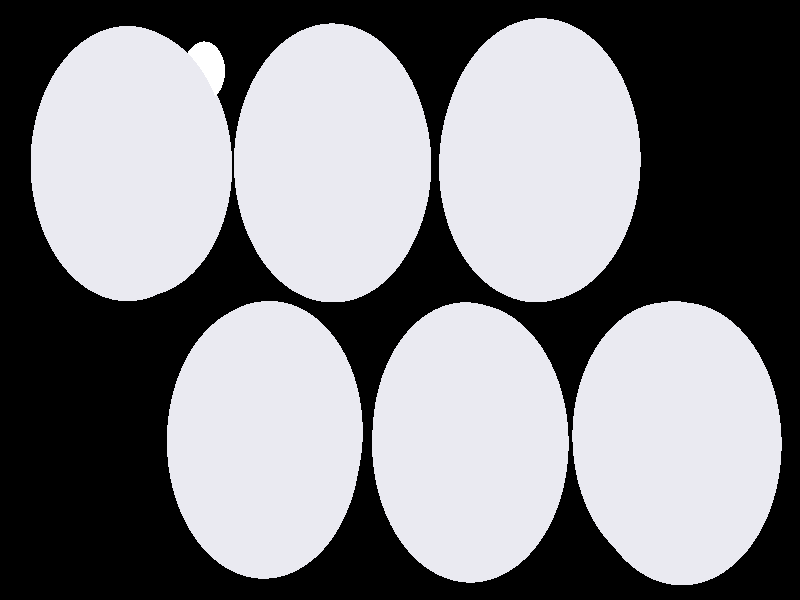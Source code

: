 #include "colors.inc"
#include "finish.inc"

global_settings {assumed_gamma 1 max_trace_level 6}
background {color White transmit 1.0}
camera {perspective
  right -9.31*x up 4.92*y
  direction 100.00*z
  location <0,0,100.00> look_at <0,0,0>}


light_source {<  2.00,   3.00,  40.00> color White
  area_light <0.70, 0, 0>, <0, 0.70, 0>, 3, 3
  adaptive 1 jitter}
// no fog
#declare simple = finish {phong 0.7}
#declare pale = finish {ambient 0.5 diffuse 0.85 roughness 0.001 specular 0.200 }
#declare intermediate = finish {ambient 0.3 diffuse 0.6 specular 0.1 roughness 0.04}
#declare vmd = finish {ambient 0.0 diffuse 0.65 phong 0.1 phong_size 40.0 specular 0.5 }
#declare jmol = finish {ambient 0.2 diffuse 0.6 specular 1 roughness 0.001 metallic}
#declare ase2 = finish {ambient 0.05 brilliance 3 diffuse 0.6 metallic specular 0.7 roughness 0.04 reflection 0.15}
#declare ase3 = finish {ambient 0.15 brilliance 2 diffuse 0.6 metallic specular 1.0 roughness 0.001 reflection 0.0}
#declare glass = finish {ambient 0.05 diffuse 0.3 specular 1.0 roughness 0.001}
#declare glass2 = finish {ambient 0.01 diffuse 0.3 specular 1.0 reflection 0.25 roughness 0.001}
#declare Rcell = 0.050;
#declare Rbond = 0.100;

#macro atom(LOC, R, COL, TRANS, FIN)
  sphere{LOC, R texture{pigment{color COL transmit TRANS} finish{FIN}}}
#end
#macro constrain(LOC, R, COL, TRANS FIN)
union{torus{R, Rcell rotate 45*z texture{pigment{color COL transmit TRANS} finish{FIN}}}
     torus{R, Rcell rotate -45*z texture{pigment{color COL transmit TRANS} finish{FIN}}}
     translate LOC}
#end

// no cell vertices
atom(< -1.63,  -1.17,  -8.48>, 1.16, rgb <0.82, 0.82, 0.88>, 0.0, ase3) // #0
atom(< -1.63,  -1.17,  -5.66>, 1.16, rgb <0.82, 0.82, 0.88>, 0.0, ase3) // #1
atom(< -1.63,  -1.19,  -2.83>, 1.16, rgb <0.82, 0.82, 0.88>, 0.0, ase3) // #2
atom(<  0.82,  -1.18,  -7.07>, 1.16, rgb <0.82, 0.82, 0.88>, 0.0, ase3) // #3
atom(<  0.83,  -1.19,  -4.24>, 1.16, rgb <0.82, 0.82, 0.88>, 0.0, ase3) // #4
atom(<  0.83,  -1.19,  -1.41>, 1.16, rgb <0.82, 0.82, 0.88>, 0.0, ase3) // #5
atom(<  3.28,  -1.18,  -5.65>, 1.16, rgb <0.82, 0.82, 0.88>, 0.0, ase3) // #6
atom(<  3.28,  -1.17,  -2.83>, 1.16, rgb <0.82, 0.82, 0.88>, 0.0, ase3) // #7
atom(<  3.28,  -1.18,  -0.00>, 1.16, rgb <0.82, 0.82, 0.88>, 0.0, ase3) // #8
atom(< -3.28,   1.19,  -8.52>, 1.16, rgb <0.82, 0.82, 0.88>, 0.0, ase3) // #9
atom(< -3.28,   1.19,  -5.62>, 1.16, rgb <0.82, 0.82, 0.88>, 0.0, ase3) // #10
atom(< -3.26,   1.15,  -2.83>, 1.16, rgb <0.82, 0.82, 0.88>, 0.0, ase3) // #11
atom(< -0.77,   1.19,  -7.07>, 1.16, rgb <0.82, 0.82, 0.88>, 0.0, ase3) // #12
atom(< -0.80,   1.14,  -4.23>, 1.16, rgb <0.82, 0.82, 0.88>, 0.0, ase3) // #13
atom(< -0.80,   1.14,  -1.43>, 1.16, rgb <0.82, 0.82, 0.88>, 0.0, ase3) // #14
atom(<  1.64,   1.15,  -5.66>, 1.16, rgb <0.82, 0.82, 0.88>, 0.0, ase3) // #15
atom(<  1.63,   1.14,  -2.83>, 1.16, rgb <0.82, 0.82, 0.88>, 0.0, ase3) // #16
atom(<  1.64,   1.15,   0.00>, 1.16, rgb <0.82, 0.82, 0.88>, 0.0, ase3) // #17
atom(< -2.44,   2.01,  -7.07>, 0.26, rgb <1.00, 1.00, 1.00>, 0.0, ase3) // #18

// no constraints
